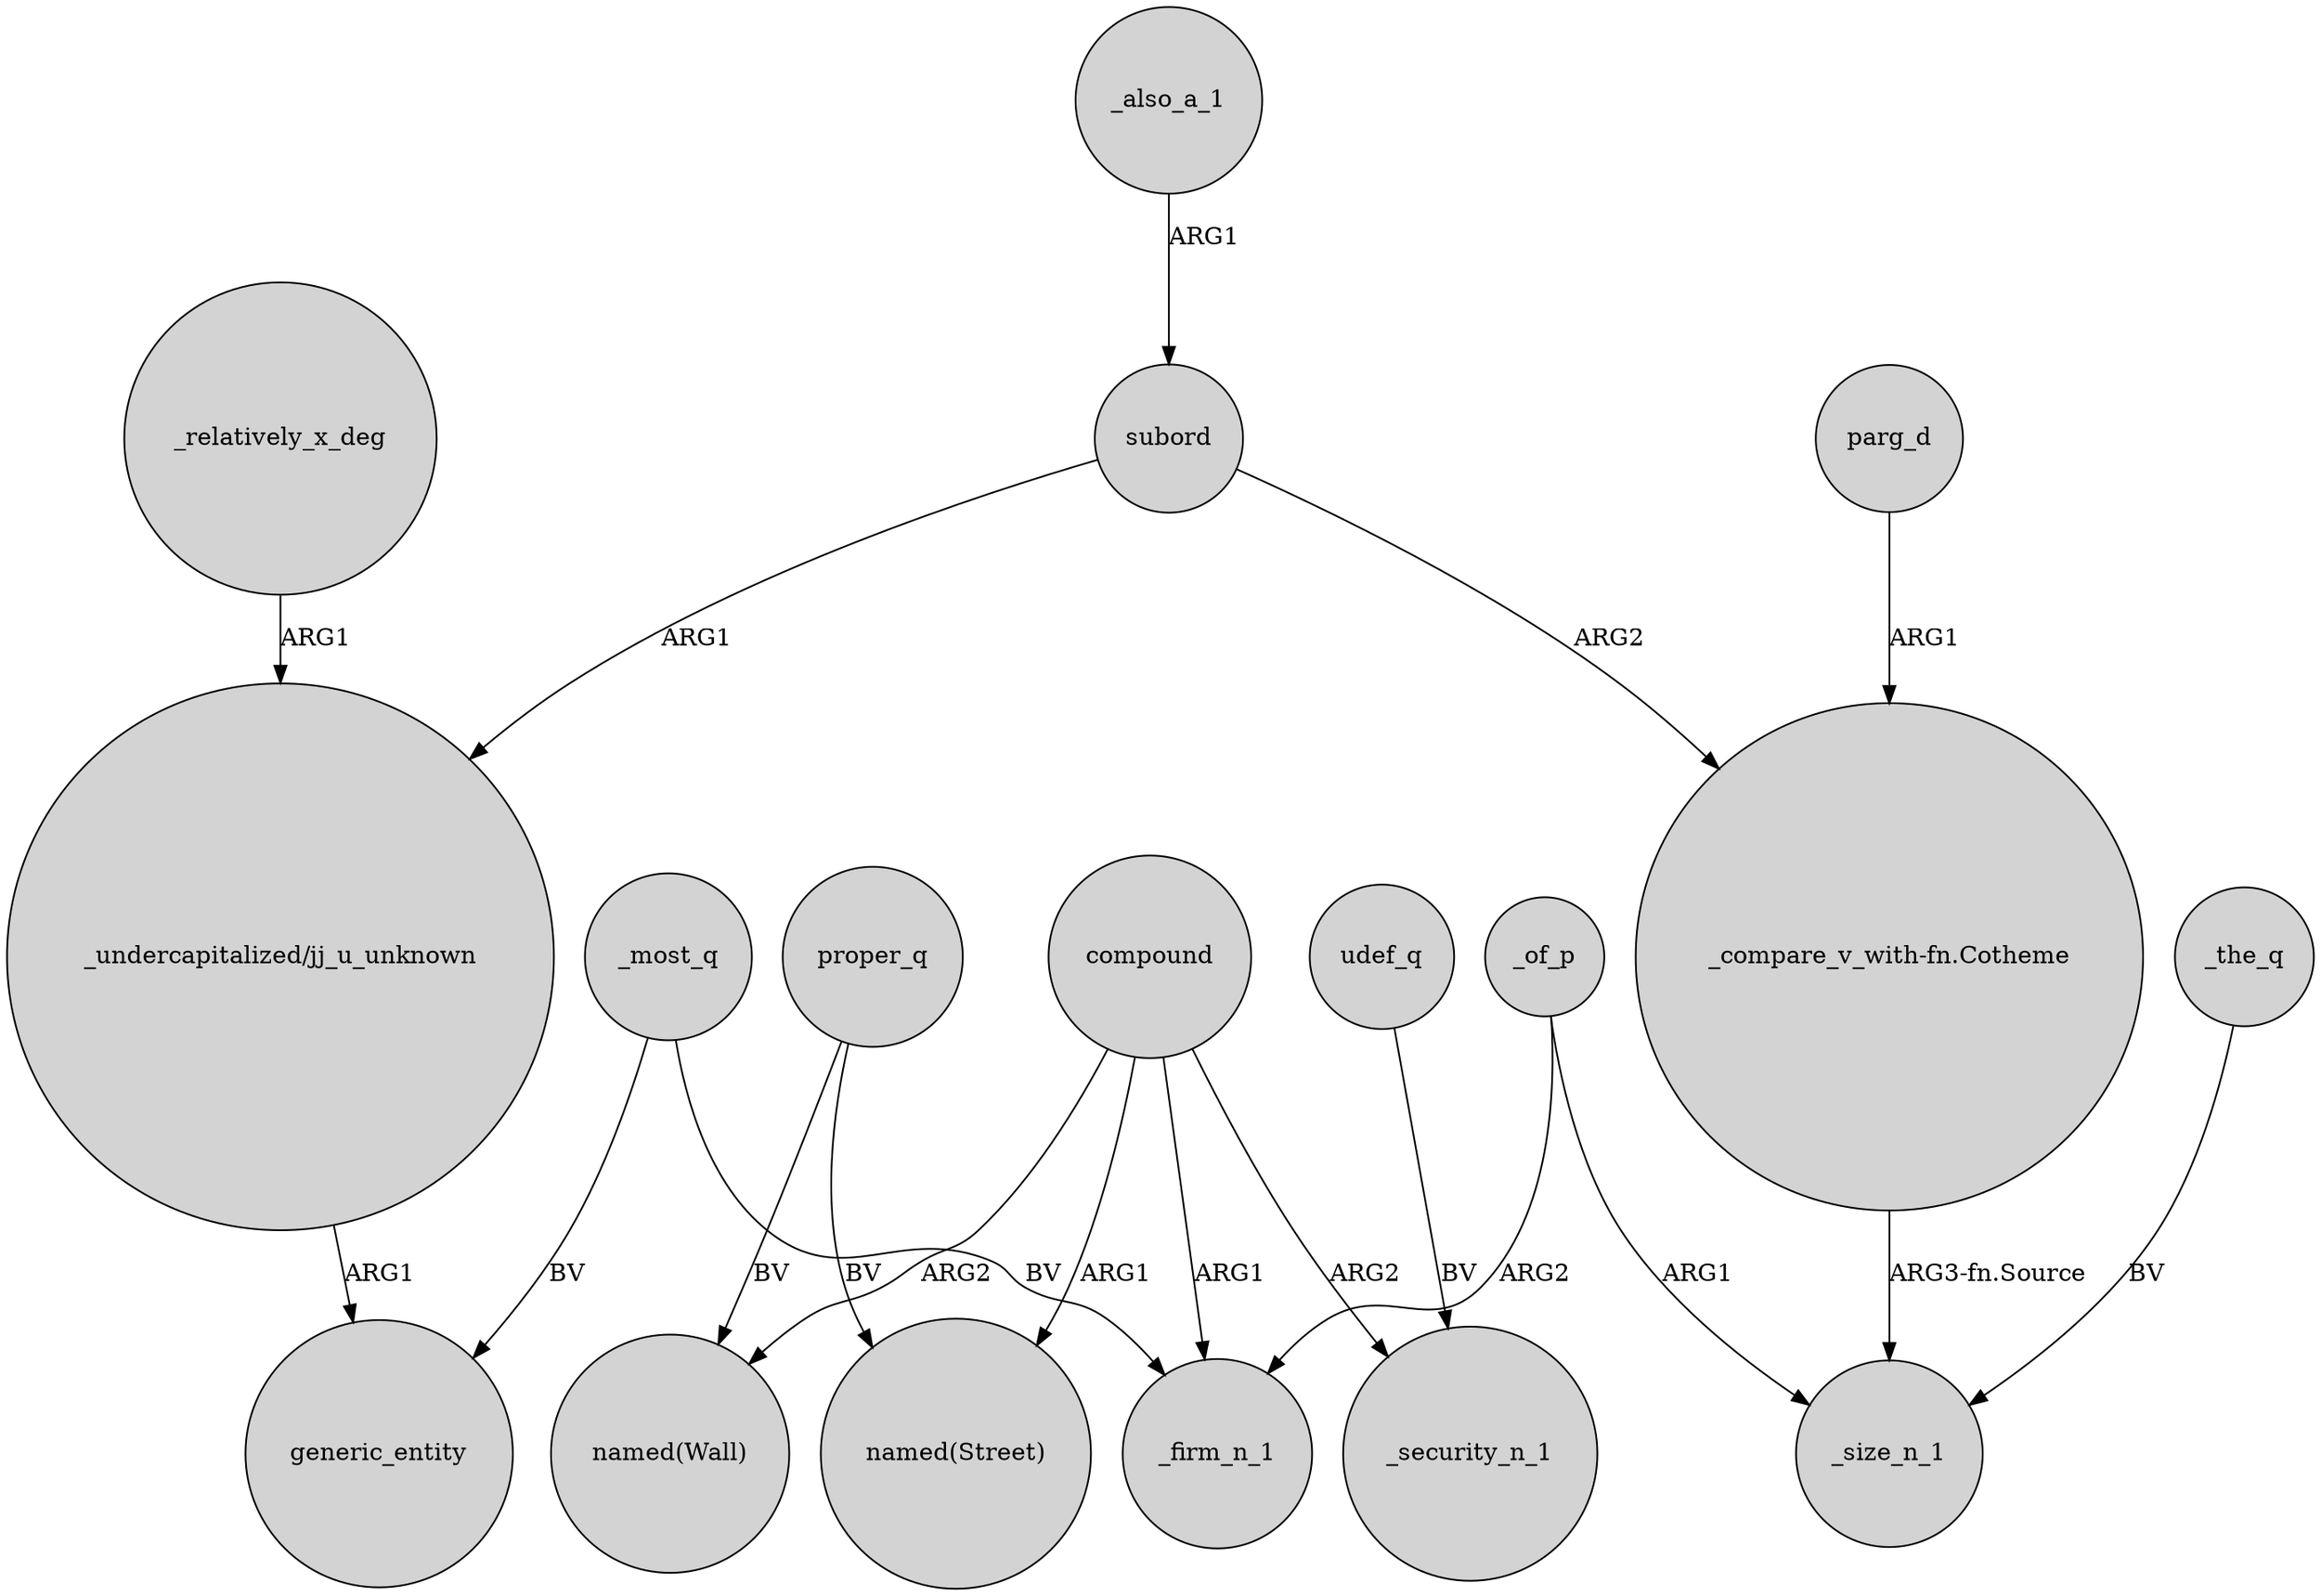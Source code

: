 digraph {
	node [shape=circle style=filled]
	"_undercapitalized/jj_u_unknown" -> generic_entity [label=ARG1]
	subord -> "_compare_v_with-fn.Cotheme" [label=ARG2]
	_most_q -> _firm_n_1 [label=BV]
	subord -> "_undercapitalized/jj_u_unknown" [label=ARG1]
	udef_q -> _security_n_1 [label=BV]
	_relatively_x_deg -> "_undercapitalized/jj_u_unknown" [label=ARG1]
	_also_a_1 -> subord [label=ARG1]
	compound -> "named(Wall)" [label=ARG2]
	compound -> "named(Street)" [label=ARG1]
	"_compare_v_with-fn.Cotheme" -> _size_n_1 [label="ARG3-fn.Source"]
	_of_p -> _size_n_1 [label=ARG1]
	proper_q -> "named(Wall)" [label=BV]
	compound -> _firm_n_1 [label=ARG1]
	_of_p -> _firm_n_1 [label=ARG2]
	parg_d -> "_compare_v_with-fn.Cotheme" [label=ARG1]
	proper_q -> "named(Street)" [label=BV]
	compound -> _security_n_1 [label=ARG2]
	_most_q -> generic_entity [label=BV]
	_the_q -> _size_n_1 [label=BV]
}
